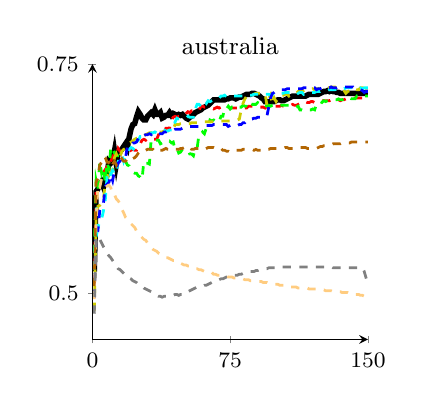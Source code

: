 % This file was created by matlab2tikz v0.0.7.
% Copyright (c) 2008--2010, Nico Schlömer <nico.schloemer@gmail.com>
% All rights reserved.
% 
% The latest updates can be retrieved from
%   http://www.mathworks.com/matlabcentral/fileexchange/22022-matlab2tikz
% where you can also make suggestions and rate matlab2tikz.
% 
\begin{tikzpicture}

% defining custom colors
\definecolor{mycolor1}{rgb}{0.8,0.8,0}
\definecolor{mycolor2}{rgb}{0,1,1}
\definecolor{mycolor3}{rgb}{1,0.8,0.5}
\definecolor{mycolor4}{rgb}{0.7,0.4,0.01}


\begin{axis}[
footnotesize,
width= 2in,
height= 2in,
xmin=0, xmax=150,
ymin=0.45, ymax=0.75,
title={australia},
ytick={0.5,0.75},
xtick = {0,75,150},
axis on top,
axis y line = left,
axis x line = bottom
%legend entries={$optimal$,$rand$,$IVM$,$maxent$,$QBC2$,$QBC100$,$SVM$},
 %egend style={nodes=right}
]
\addplot [
color=black,
solid,
line width=2.0pt
]
coordinates{ (1,0.524) (2,0.611) (3,0.614) (4,0.617) (5,0.621) (6,0.616) (7,0.622) (8,0.631) (9,0.644) (10,0.642) (11,0.644) (12,0.655) (13,0.641) (14,0.653) (15,0.655) (16,0.657) (17,0.66) (18,0.663) (19,0.659) (20,0.67) (21,0.679) (22,0.684) (23,0.685) (24,0.692) (25,0.698) (26,0.695) (27,0.691) (28,0.689) (29,0.689) (30,0.693) (31,0.695) (32,0.697) (33,0.695) (34,0.7) (35,0.695) (36,0.695) (37,0.697) (38,0.691) (39,0.692) (40,0.694) (41,0.694) (42,0.697) (43,0.694) (44,0.696) (45,0.695) (46,0.694) (47,0.695) (48,0.694) (49,0.695) (50,0.693) (51,0.691) (52,0.69) (53,0.692) (54,0.693) (55,0.695) (56,0.697) (57,0.698) (58,0.699) (59,0.7) (60,0.702) (61,0.703) (62,0.704) (63,0.705) (64,0.707) (65,0.709) (66,0.711) (67,0.711) (68,0.711) (69,0.711) (70,0.711) (71,0.711) (72,0.711) (73,0.712) (74,0.712) (75,0.713) (76,0.713) (77,0.713) (78,0.712) (79,0.713) (80,0.714) (81,0.714) (82,0.715) (83,0.716) (84,0.717) (85,0.717) (86,0.717) (87,0.718) (88,0.718) (89,0.717) (90,0.716) (91,0.715) (92,0.713) (93,0.712) (94,0.709) (95,0.709) (96,0.709) (97,0.709) (98,0.709) (99,0.709) (100,0.71) (101,0.711) (102,0.711) (103,0.71) (104,0.71) (105,0.711) (106,0.712) (107,0.713) (108,0.714) (109,0.715) (110,0.715) (111,0.715) (112,0.715) (113,0.715) (114,0.715) (115,0.715) (116,0.715) (117,0.716) (118,0.717) (119,0.717) (120,0.717) (121,0.717) (122,0.717) (123,0.717) (124,0.718) (125,0.719) (126,0.72) (127,0.72) (128,0.721) (129,0.72) (130,0.721) (131,0.72) (132,0.72) (133,0.719) (134,0.719) (135,0.718) (136,0.718) (137,0.718) (138,0.718) (139,0.718) (140,0.718) (141,0.718) (142,0.718) (143,0.718) (144,0.718) (145,0.718) (146,0.718) (147,0.718) (148,0.718) (149,0.719) (150,0.719)
};

\addplot [
color=red,
dashed,
line width=1.0pt
]
coordinates{ (1,0.511) (2,0.611) (3,0.609) (4,0.618) (5,0.628) (6,0.632) (7,0.635) (8,0.638) (9,0.636) (10,0.644) (11,0.649) (12,0.652) (13,0.65) (14,0.658) (15,0.655) (16,0.654) (17,0.655) (18,0.653) (19,0.654) (20,0.655) (21,0.656) (22,0.657) (23,0.656) (24,0.656) (25,0.662) (26,0.663) (27,0.667) (28,0.668) (29,0.667) (30,0.669) (31,0.669) (32,0.668) (33,0.668) (34,0.668) (35,0.668) (36,0.673) (37,0.673) (38,0.673) (39,0.673) (40,0.68) (41,0.68) (42,0.68) (43,0.689) (44,0.692) (45,0.693) (46,0.692) (47,0.693) (48,0.693) (49,0.693) (50,0.693) (51,0.696) (52,0.698) (53,0.697) (54,0.699) (55,0.699) (56,0.698) (57,0.699) (58,0.699) (59,0.704) (60,0.704) (61,0.703) (62,0.703) (63,0.703) (64,0.702) (65,0.702) (66,0.701) (67,0.702) (68,0.703) (69,0.702) (70,0.703) (71,0.702) (72,0.702) (73,0.702) (74,0.702) (75,0.702) (76,0.702) (77,0.702) (78,0.702) (79,0.702) (80,0.702) (81,0.701) (82,0.702) (83,0.702) (84,0.702) (85,0.704) (86,0.704) (87,0.704) (88,0.704) (89,0.704) (90,0.703) (91,0.703) (92,0.703) (93,0.703) (94,0.702) (95,0.704) (96,0.704) (97,0.703) (98,0.704) (99,0.704) (100,0.704) (101,0.704) (102,0.704) (103,0.705) (104,0.704) (105,0.704) (106,0.704) (107,0.704) (108,0.705) (109,0.706) (110,0.705) (111,0.705) (112,0.706) (113,0.707) (114,0.709) (115,0.709) (116,0.709) (117,0.708) (118,0.708) (119,0.709) (120,0.709) (121,0.708) (122,0.708) (123,0.708) (124,0.709) (125,0.71) (126,0.71) (127,0.71) (128,0.71) (129,0.71) (130,0.711) (131,0.712) (132,0.711) (133,0.711) (134,0.711) (135,0.71) (136,0.711) (137,0.711) (138,0.712) (139,0.712) (140,0.712) (141,0.712) (142,0.713) (143,0.713) (144,0.713) (145,0.713) (146,0.713) (147,0.713) (148,0.713) (149,0.713) (150,0.713)
};

\addplot [
color=green,
dashed,
line width=1.0pt
]
coordinates{ (1,0.544) (2,0.623) (3,0.613) (4,0.644) (5,0.631) (6,0.637) (7,0.621) (8,0.643) (9,0.635) (10,0.659) (11,0.653) (12,0.654) (13,0.65) (14,0.65) (15,0.65) (16,0.649) (17,0.644) (18,0.644) (19,0.64) (20,0.639) (21,0.634) (22,0.632) (23,0.631) (24,0.631) (25,0.628) (26,0.627) (27,0.624) (28,0.644) (29,0.642) (30,0.642) (31,0.641) (32,0.668) (33,0.667) (34,0.667) (35,0.667) (36,0.667) (37,0.663) (38,0.664) (39,0.663) (40,0.664) (41,0.665) (42,0.666) (43,0.664) (44,0.665) (45,0.657) (46,0.658) (47,0.653) (48,0.654) (49,0.657) (50,0.657) (51,0.656) (52,0.656) (53,0.652) (54,0.652) (55,0.65) (56,0.658) (57,0.658) (58,0.673) (59,0.673) (60,0.676) (61,0.674) (62,0.68) (63,0.68) (64,0.689) (65,0.688) (66,0.689) (67,0.687) (68,0.688) (69,0.687) (70,0.693) (71,0.693) (72,0.702) (73,0.701) (74,0.704) (75,0.701) (76,0.703) (77,0.702) (78,0.703) (79,0.702) (80,0.703) (81,0.703) (82,0.705) (83,0.704) (84,0.704) (85,0.702) (86,0.707) (87,0.706) (88,0.706) (89,0.706) (90,0.708) (91,0.707) (92,0.708) (93,0.705) (94,0.705) (95,0.704) (96,0.705) (97,0.704) (98,0.705) (99,0.705) (100,0.705) (101,0.704) (102,0.705) (103,0.705) (104,0.705) (105,0.705) (106,0.705) (107,0.705) (108,0.705) (109,0.703) (110,0.703) (111,0.703) (112,0.704) (113,0.7) (114,0.7) (115,0.699) (116,0.7) (117,0.7) (118,0.7) (119,0.7) (120,0.701) (121,0.7) (122,0.706) (123,0.706) (124,0.709) (125,0.708) (126,0.71) (127,0.709) (128,0.71) (129,0.71) (130,0.71) (131,0.71) (132,0.711) (133,0.711) (134,0.712) (135,0.711) (136,0.711) (137,0.712) (138,0.712) (139,0.711) (140,0.713) (141,0.712) (142,0.712) (143,0.712) (144,0.715) (145,0.714) (146,0.715) (147,0.715) (148,0.715) (149,0.715) (150,0.715)
};

\addplot [
color=mycolor1,
dashed,
line width=1.0pt
]
coordinates{ (1,0.481) (2,0.583) (3,0.595) (4,0.596) (5,0.599) (6,0.602) (7,0.621) (8,0.621) (9,0.636) (10,0.631) (11,0.634) (12,0.648) (13,0.652) (14,0.646) (15,0.649) (16,0.655) (17,0.657) (18,0.658) (19,0.661) (20,0.664) (21,0.665) (22,0.666) (23,0.668) (24,0.669) (25,0.669) (26,0.67) (27,0.672) (28,0.672) (29,0.673) (30,0.674) (31,0.675) (32,0.675) (33,0.675) (34,0.675) (35,0.675) (36,0.675) (37,0.676) (38,0.676) (39,0.677) (40,0.677) (41,0.677) (42,0.678) (43,0.678) (44,0.679) (45,0.684) (46,0.684) (47,0.684) (48,0.685) (49,0.685) (50,0.684) (51,0.685) (52,0.685) (53,0.685) (54,0.686) (55,0.686) (56,0.686) (57,0.686) (58,0.686) (59,0.686) (60,0.686) (61,0.687) (62,0.687) (63,0.687) (64,0.687) (65,0.687) (66,0.687) (67,0.687) (68,0.687) (69,0.688) (70,0.688) (71,0.688) (72,0.688) (73,0.688) (74,0.688) (75,0.688) (76,0.688) (77,0.688) (78,0.689) (79,0.689) (80,0.69) (81,0.7) (82,0.707) (83,0.712) (84,0.715) (85,0.717) (86,0.715) (87,0.716) (88,0.717) (89,0.718) (90,0.718) (91,0.718) (92,0.718) (93,0.718) (94,0.718) (95,0.705) (96,0.712) (97,0.716) (98,0.706) (99,0.713) (100,0.709) (101,0.713) (102,0.713) (103,0.716) (104,0.716) (105,0.717) (106,0.717) (107,0.715) (108,0.717) (109,0.717) (110,0.717) (111,0.718) (112,0.72) (113,0.72) (114,0.72) (115,0.721) (116,0.722) (117,0.722) (118,0.722) (119,0.722) (120,0.723) (121,0.722) (122,0.723) (123,0.723) (124,0.724) (125,0.724) (126,0.724) (127,0.724) (128,0.724) (129,0.724) (130,0.725) (131,0.725) (132,0.725) (133,0.724) (134,0.724) (135,0.724) (136,0.722) (137,0.721) (138,0.718) (139,0.72) (140,0.721) (141,0.722) (142,0.724) (143,0.723) (144,0.722) (145,0.722) (146,0.724) (147,0.724) (148,0.724) (149,0.724) (150,0.725)
};

\addplot [
color=mycolor2,
dashed,
line width=1.0pt
]
coordinates{ (1,0.526) (2,0.596) (3,0.571) (4,0.58) (5,0.581) (6,0.59) (7,0.602) (8,0.628) (9,0.624) (10,0.63) (11,0.634) (12,0.63) (13,0.632) (14,0.644) (15,0.646) (16,0.651) (17,0.644) (18,0.65) (19,0.654) (20,0.657) (21,0.659) (22,0.658) (23,0.656) (24,0.665) (25,0.667) (26,0.671) (27,0.671) (28,0.672) (29,0.672) (30,0.673) (31,0.674) (32,0.675) (33,0.675) (34,0.676) (35,0.675) (36,0.677) (37,0.678) (38,0.678) (39,0.678) (40,0.677) (41,0.677) (42,0.678) (43,0.678) (44,0.678) (45,0.687) (46,0.691) (47,0.69) (48,0.69) (49,0.69) (50,0.691) (51,0.691) (52,0.693) (53,0.692) (54,0.692) (55,0.692) (56,0.701) (57,0.706) (58,0.706) (59,0.704) (60,0.705) (61,0.709) (62,0.707) (63,0.71) (64,0.709) (65,0.71) (66,0.711) (67,0.711) (68,0.713) (69,0.713) (70,0.715) (71,0.715) (72,0.716) (73,0.714) (74,0.714) (75,0.714) (76,0.715) (77,0.715) (78,0.715) (79,0.715) (80,0.715) (81,0.715) (82,0.715) (83,0.716) (84,0.715) (85,0.716) (86,0.716) (87,0.716) (88,0.717) (89,0.717) (90,0.717) (91,0.717) (92,0.716) (93,0.716) (94,0.717) (95,0.717) (96,0.717) (97,0.716) (98,0.717) (99,0.718) (100,0.718) (101,0.717) (102,0.718) (103,0.718) (104,0.718) (105,0.719) (106,0.719) (107,0.719) (108,0.719) (109,0.719) (110,0.719) (111,0.72) (112,0.718) (113,0.719) (114,0.719) (115,0.717) (116,0.718) (117,0.718) (118,0.718) (119,0.719) (120,0.719) (121,0.719) (122,0.72) (123,0.72) (124,0.72) (125,0.721) (126,0.721) (127,0.721) (128,0.721) (129,0.722) (130,0.722) (131,0.722) (132,0.722) (133,0.723) (134,0.722) (135,0.723) (136,0.723) (137,0.723) (138,0.724) (139,0.724) (140,0.724) (141,0.724) (142,0.724) (143,0.724) (144,0.724) (145,0.723) (146,0.724) (147,0.723) (148,0.724) (149,0.724) (150,0.724)
};

\addplot [
color=blue,
dashed,
line width=1.0pt
]
coordinates{ (1,0.495) (2,0.57) (3,0.569) (4,0.591) (5,0.596) (6,0.598) (7,0.617) (8,0.619) (9,0.621) (10,0.629) (11,0.623) (12,0.634) (13,0.637) (14,0.642) (15,0.644) (16,0.648) (17,0.647) (18,0.648) (19,0.659) (20,0.663) (21,0.662) (22,0.664) (23,0.664) (24,0.665) (25,0.669) (26,0.67) (27,0.669) (28,0.672) (29,0.673) (30,0.673) (31,0.674) (32,0.673) (33,0.675) (34,0.674) (35,0.675) (36,0.675) (37,0.674) (38,0.674) (39,0.676) (40,0.676) (41,0.677) (42,0.678) (43,0.678) (44,0.678) (45,0.679) (46,0.679) (47,0.679) (48,0.679) (49,0.68) (50,0.681) (51,0.681) (52,0.681) (53,0.682) (54,0.682) (55,0.682) (56,0.682) (57,0.682) (58,0.682) (59,0.682) (60,0.683) (61,0.683) (62,0.683) (63,0.683) (64,0.683) (65,0.683) (66,0.684) (67,0.684) (68,0.684) (69,0.684) (70,0.684) (71,0.684) (72,0.684) (73,0.684) (74,0.682) (75,0.683) (76,0.684) (77,0.684) (78,0.683) (79,0.683) (80,0.684) (81,0.684) (82,0.686) (83,0.686) (84,0.689) (85,0.689) (86,0.69) (87,0.69) (88,0.691) (89,0.691) (90,0.692) (91,0.692) (92,0.692) (93,0.693) (94,0.693) (95,0.693) (96,0.703) (97,0.713) (98,0.718) (99,0.719) (100,0.721) (101,0.722) (102,0.722) (103,0.722) (104,0.722) (105,0.722) (106,0.723) (107,0.723) (108,0.723) (109,0.723) (110,0.723) (111,0.723) (112,0.723) (113,0.723) (114,0.723) (115,0.724) (116,0.724) (117,0.724) (118,0.723) (119,0.723) (120,0.724) (121,0.724) (122,0.722) (123,0.723) (124,0.723) (125,0.724) (126,0.724) (127,0.725) (128,0.725) (129,0.724) (130,0.725) (131,0.724) (132,0.724) (133,0.724) (134,0.725) (135,0.725) (136,0.725) (137,0.725) (138,0.725) (139,0.725) (140,0.725) (141,0.725) (142,0.725) (143,0.723) (144,0.723) (145,0.722) (146,0.722) (147,0.721) (148,0.719) (149,0.72) (150,0.72)
};

\addplot [
color=mycolor3,
dashed,
line width=1.0pt
]
coordinates{ (1,0.494) (2,0.576) (3,0.618) (4,0.616) (5,0.625) (6,0.623) (7,0.62) (8,0.617) (9,0.618) (10,0.615) (11,0.608) (12,0.608) (13,0.603) (14,0.601) (15,0.598) (16,0.592) (17,0.588) (18,0.583) (19,0.581) (20,0.578) (21,0.576) (22,0.574) (23,0.572) (24,0.568) (25,0.565) (26,0.563) (27,0.561) (28,0.559) (29,0.558) (30,0.555) (31,0.552) (32,0.55) (33,0.548) (34,0.547) (35,0.546) (36,0.544) (37,0.543) (38,0.542) (39,0.541) (40,0.539) (41,0.539) (42,0.538) (43,0.537) (44,0.536) (45,0.536) (46,0.534) (47,0.534) (48,0.533) (49,0.532) (50,0.531) (51,0.531) (52,0.53) (53,0.53) (54,0.528) (55,0.528) (56,0.527) (57,0.527) (58,0.526) (59,0.526) (60,0.525) (61,0.524) (62,0.524) (63,0.523) (64,0.523) (65,0.523) (66,0.521) (67,0.521) (68,0.52) (69,0.52) (70,0.52) (71,0.519) (72,0.519) (73,0.519) (74,0.518) (75,0.518) (76,0.518) (77,0.517) (78,0.517) (79,0.517) (80,0.516) (81,0.516) (82,0.516) (83,0.515) (84,0.515) (85,0.515) (86,0.514) (87,0.514) (88,0.514) (89,0.513) (90,0.513) (91,0.513) (92,0.513) (93,0.512) (94,0.512) (95,0.512) (96,0.511) (97,0.511) (98,0.51) (99,0.51) (100,0.51) (101,0.51) (102,0.509) (103,0.509) (104,0.509) (105,0.508) (106,0.508) (107,0.508) (108,0.507) (109,0.507) (110,0.507) (111,0.507) (112,0.506) (113,0.506) (114,0.506) (115,0.506) (116,0.506) (117,0.506) (118,0.505) (119,0.505) (120,0.505) (121,0.505) (122,0.505) (123,0.504) (124,0.504) (125,0.504) (126,0.504) (127,0.503) (128,0.503) (129,0.503) (130,0.503) (131,0.502) (132,0.502) (133,0.502) (134,0.502) (135,0.502) (136,0.501) (137,0.501) (138,0.501) (139,0.501) (140,0.5) (141,0.5) (142,0.5) (143,0.499) (144,0.499) (145,0.499) (146,0.498) (147,0.498) (148,0.497) (149,0.497) (150,0.496)
};

\addplot [
color=mycolor4,
dashed,
line width=1.0pt
]
coordinates{ (1,0.508) (2,0.621) (3,0.626) (4,0.64) (5,0.643) (6,0.649) (7,0.648) (8,0.643) (9,0.643) (10,0.637) (11,0.641) (12,0.644) (13,0.64) (14,0.645) (15,0.644) (16,0.647) (17,0.644) (18,0.644) (19,0.647) (20,0.648) (21,0.646) (22,0.647) (23,0.648) (24,0.65) (25,0.653) (26,0.655) (27,0.656) (28,0.655) (29,0.656) (30,0.657) (31,0.657) (32,0.657) (33,0.657) (34,0.655) (35,0.657) (36,0.656) (37,0.656) (38,0.656) (39,0.657) (40,0.658) (41,0.657) (42,0.657) (43,0.656) (44,0.656) (45,0.657) (46,0.657) (47,0.657) (48,0.658) (49,0.658) (50,0.659) (51,0.659) (52,0.66) (53,0.66) (54,0.657) (55,0.657) (56,0.658) (57,0.658) (58,0.658) (59,0.657) (60,0.658) (61,0.657) (62,0.658) (63,0.659) (64,0.659) (65,0.659) (66,0.659) (67,0.658) (68,0.658) (69,0.657) (70,0.658) (71,0.656) (72,0.656) (73,0.655) (74,0.655) (75,0.654) (76,0.655) (77,0.656) (78,0.656) (79,0.656) (80,0.656) (81,0.656) (82,0.657) (83,0.657) (84,0.657) (85,0.657) (86,0.657) (87,0.657) (88,0.656) (89,0.657) (90,0.656) (91,0.656) (92,0.656) (93,0.657) (94,0.656) (95,0.657) (96,0.657) (97,0.658) (98,0.658) (99,0.658) (100,0.658) (101,0.658) (102,0.658) (103,0.658) (104,0.658) (105,0.659) (106,0.659) (107,0.658) (108,0.658) (109,0.658) (110,0.659) (111,0.659) (112,0.659) (113,0.659) (114,0.659) (115,0.659) (116,0.659) (117,0.658) (118,0.658) (119,0.658) (120,0.658) (121,0.658) (122,0.658) (123,0.659) (124,0.66) (125,0.66) (126,0.661) (127,0.661) (128,0.662) (129,0.662) (130,0.662) (131,0.663) (132,0.663) (133,0.663) (134,0.663) (135,0.663) (136,0.664) (137,0.664) (138,0.664) (139,0.664) (140,0.664) (141,0.665) (142,0.665) (143,0.665) (144,0.665) (145,0.665) (146,0.665) (147,0.665) (148,0.665) (149,0.665) (150,0.665)
};

\addplot [
color=gray,
dashed,
line width=1.0pt
]
coordinates{ (1,0.478) (2,0.562) (3,0.562) (4,0.559) (5,0.555) (6,0.551) (7,0.548) (8,0.544) (9,0.541) (10,0.539) (11,0.536) (12,0.533) (13,0.53) (14,0.527) (15,0.526) (16,0.524) (17,0.522) (18,0.52) (19,0.519) (20,0.517) (21,0.516) (22,0.514) (23,0.513) (24,0.512) (25,0.51) (26,0.509) (27,0.508) (28,0.506) (29,0.505) (30,0.504) (31,0.503) (32,0.502) (33,0.5) (34,0.499) (35,0.498) (36,0.497) (37,0.497) (38,0.496) (39,0.497) (40,0.497) (41,0.498) (42,0.498) (43,0.498) (44,0.498) (45,0.499) (46,0.499) (47,0.498) (48,0.499) (49,0.499) (50,0.501) (51,0.502) (52,0.502) (53,0.503) (54,0.504) (55,0.505) (56,0.506) (57,0.507) (58,0.507) (59,0.508) (60,0.508) (61,0.509) (62,0.509) (63,0.51) (64,0.511) (65,0.512) (66,0.513) (67,0.514) (68,0.514) (69,0.515) (70,0.516) (71,0.516) (72,0.517) (73,0.518) (74,0.518) (75,0.519) (76,0.519) (77,0.52) (78,0.52) (79,0.52) (80,0.521) (81,0.521) (82,0.522) (83,0.522) (84,0.523) (85,0.524) (86,0.524) (87,0.524) (88,0.524) (89,0.525) (90,0.525) (91,0.526) (92,0.526) (93,0.526) (94,0.527) (95,0.527) (96,0.528) (97,0.528) (98,0.528) (99,0.528) (100,0.528) (101,0.528) (102,0.529) (103,0.529) (104,0.529) (105,0.529) (106,0.529) (107,0.529) (108,0.529) (109,0.529) (110,0.529) (111,0.529) (112,0.529) (113,0.529) (114,0.529) (115,0.529) (116,0.529) (117,0.529) (118,0.529) (119,0.529) (120,0.529) (121,0.529) (122,0.529) (123,0.529) (124,0.529) (125,0.529) (126,0.529) (127,0.529) (128,0.529) (129,0.529) (130,0.529) (131,0.528) (132,0.528) (133,0.528) (134,0.528) (135,0.528) (136,0.528) (137,0.528) (138,0.528) (139,0.528) (140,0.528) (141,0.528) (142,0.528) (143,0.528) (144,0.528) (145,0.528) (146,0.528) (147,0.528) (148,0.524) (149,0.517) (150,0.511)
};

\end{axis}
\end{tikzpicture}
